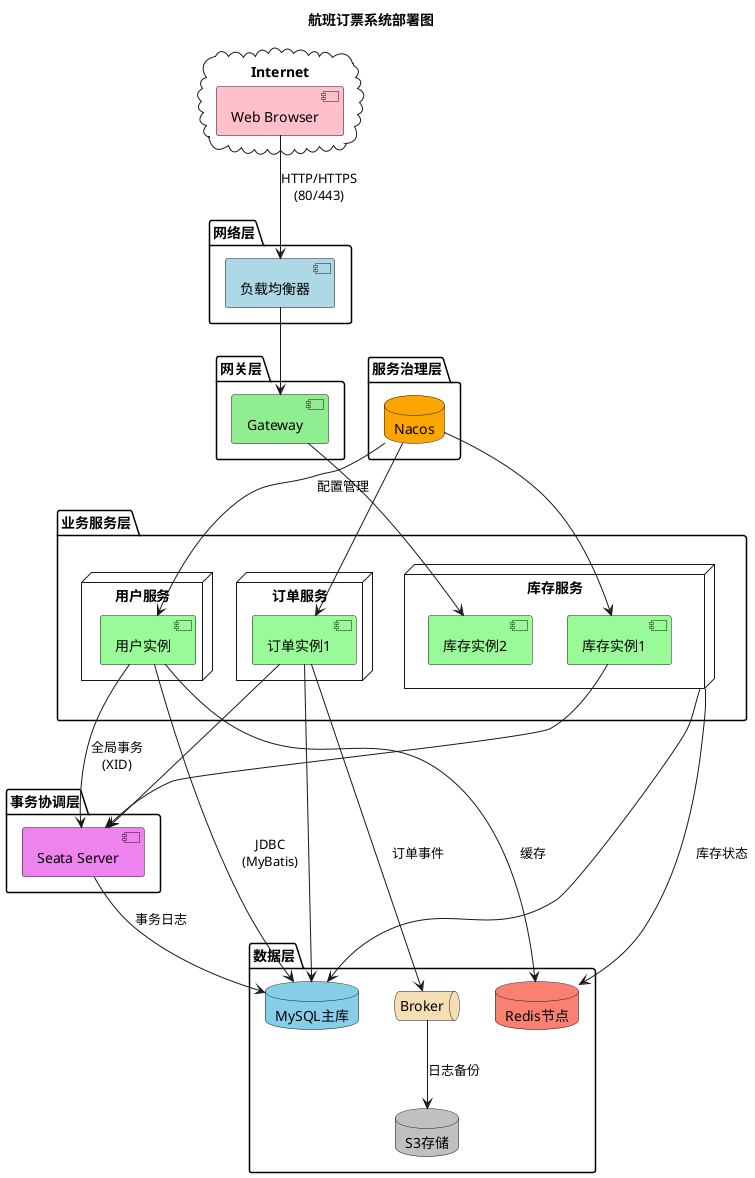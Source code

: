 @startuml
title 航班订票系统部署图

cloud "Internet" {
  component "Web Browser" as browser #pink
}

package "网络层" {
  component "负载均衡器" as lb #lightblue
}

package "网关层" {
    component "Gateway" as gw #lightgreen
}

package "服务治理层" {
    database "Nacos" as nacos #orange
}

package "业务服务层" {
    node "用户服务" as user_svc {
    component "用户实例" as user #palegreen
    }

  node "订单服务" as order_svc {
    component "订单实例1" as order #palegreen
  }

  node "库存服务" as inventory_svc {
    component "库存实例1" as inv1 #palegreen
    component "库存实例2" as inv2 #palegreen
  }

}

package "事务协调层" {
    component "Seata Server" as seata #violet
  
}

package "数据层" {
    database "MySQL主库" as mysql_master #skyblue
  
  
    queue "Broker" as kafka #wheat
  
  
    database "Redis节点" as redis #salmon
  
  
  database "S3存储" as s3 #silver
}

' 外部访问链路
browser --> lb : HTTP/HTTPS\n(80/443)
lb --> gw

' 网关到业务服务
gw --> inv2

' 业务服务到数据层
user --> mysql_master : JDBC\n(MyBatis)
user --> redis : 缓存
order --> mysql_master
order --> kafka : 订单事件
inventory_svc --> mysql_master
inventory_svc --> redis : 库存状态

' 业务服务到事务协调
user --> seata : 全局事务\n(XID)
order --> seata
inv1 --> seata

' 数据层内部关系
kafka --> s3 : 日志备份

' 服务治理到业务服务
nacos --> user : 配置管理
nacos --> order
nacos --> inv1

' Seata到数据库
seata --> mysql_master : 事务日志

' ' 管理通道
' component "管理终端" as admin #gray
' admin --> nacos : 配置管理\n(8848)
' admin --> seata : 事务监控\n(7091)
' admin --> mysql_master : 数据库管理\n(3306)


@enduml